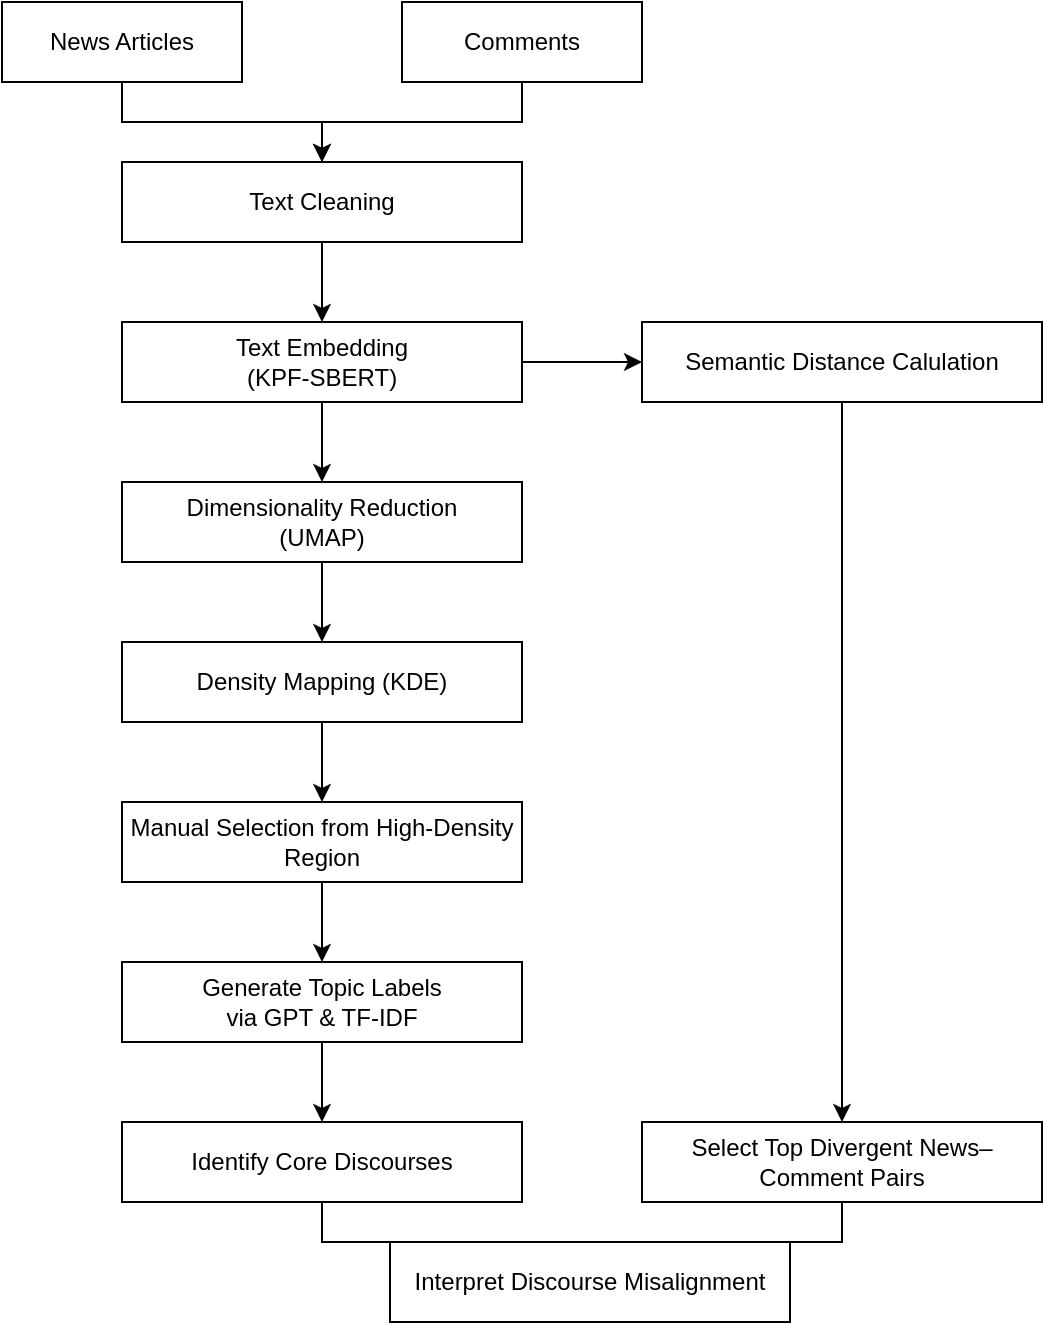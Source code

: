 <mxfile version="27.0.9">
  <diagram name="페이지-1" id="GhIzRfuseSfhWp2y06Yb">
    <mxGraphModel dx="1426" dy="743" grid="1" gridSize="10" guides="1" tooltips="1" connect="1" arrows="1" fold="1" page="1" pageScale="1" pageWidth="827" pageHeight="1169" math="0" shadow="0">
      <root>
        <mxCell id="0" />
        <mxCell id="1" parent="0" />
        <mxCell id="VYtAQhhAlDf34FTfLrbl-12" style="edgeStyle=orthogonalEdgeStyle;rounded=0;orthogonalLoop=1;jettySize=auto;html=1;exitX=0.5;exitY=1;exitDx=0;exitDy=0;" edge="1" parent="1" source="Qi_0PbYEY460QOVe5GiT-1" target="VYtAQhhAlDf34FTfLrbl-10">
          <mxGeometry relative="1" as="geometry" />
        </mxCell>
        <mxCell id="Qi_0PbYEY460QOVe5GiT-1" value="News Articles" style="rounded=0;whiteSpace=wrap;html=1;" parent="1" vertex="1">
          <mxGeometry x="120" y="40" width="120" height="40" as="geometry" />
        </mxCell>
        <mxCell id="VYtAQhhAlDf34FTfLrbl-16" style="edgeStyle=orthogonalEdgeStyle;rounded=0;orthogonalLoop=1;jettySize=auto;html=1;exitX=0.5;exitY=1;exitDx=0;exitDy=0;entryX=0.5;entryY=0;entryDx=0;entryDy=0;" edge="1" parent="1" source="Qi_0PbYEY460QOVe5GiT-2" target="VYtAQhhAlDf34FTfLrbl-10">
          <mxGeometry relative="1" as="geometry" />
        </mxCell>
        <mxCell id="Qi_0PbYEY460QOVe5GiT-2" value="Comments" style="rounded=0;whiteSpace=wrap;html=1;" parent="1" vertex="1">
          <mxGeometry x="320" y="40" width="120" height="40" as="geometry" />
        </mxCell>
        <mxCell id="VYtAQhhAlDf34FTfLrbl-14" style="edgeStyle=orthogonalEdgeStyle;rounded=0;orthogonalLoop=1;jettySize=auto;html=1;exitX=0.5;exitY=1;exitDx=0;exitDy=0;" edge="1" parent="1" source="VYtAQhhAlDf34FTfLrbl-1" target="VYtAQhhAlDf34FTfLrbl-11">
          <mxGeometry relative="1" as="geometry" />
        </mxCell>
        <mxCell id="VYtAQhhAlDf34FTfLrbl-17" style="edgeStyle=orthogonalEdgeStyle;rounded=0;orthogonalLoop=1;jettySize=auto;html=1;exitX=1;exitY=0.5;exitDx=0;exitDy=0;entryX=0;entryY=0.5;entryDx=0;entryDy=0;" edge="1" parent="1" source="VYtAQhhAlDf34FTfLrbl-1" target="VYtAQhhAlDf34FTfLrbl-4">
          <mxGeometry relative="1" as="geometry" />
        </mxCell>
        <mxCell id="VYtAQhhAlDf34FTfLrbl-1" value="Text Embedding&lt;div&gt;(&lt;span style=&quot;background-color: transparent; color: light-dark(rgb(0, 0, 0), rgb(255, 255, 255));&quot;&gt;KPF-SBERT)&lt;/span&gt;&lt;/div&gt;" style="rounded=0;whiteSpace=wrap;html=1;" vertex="1" parent="1">
          <mxGeometry x="180" y="200" width="200" height="40" as="geometry" />
        </mxCell>
        <mxCell id="VYtAQhhAlDf34FTfLrbl-24" style="edgeStyle=orthogonalEdgeStyle;rounded=0;orthogonalLoop=1;jettySize=auto;html=1;exitX=0.5;exitY=1;exitDx=0;exitDy=0;entryX=0.5;entryY=0;entryDx=0;entryDy=0;" edge="1" parent="1" source="VYtAQhhAlDf34FTfLrbl-4" target="VYtAQhhAlDf34FTfLrbl-23">
          <mxGeometry relative="1" as="geometry" />
        </mxCell>
        <mxCell id="VYtAQhhAlDf34FTfLrbl-4" value="Semantic Distance Calulation" style="rounded=0;whiteSpace=wrap;html=1;" vertex="1" parent="1">
          <mxGeometry x="440" y="200" width="200" height="40" as="geometry" />
        </mxCell>
        <mxCell id="VYtAQhhAlDf34FTfLrbl-21" style="edgeStyle=orthogonalEdgeStyle;rounded=0;orthogonalLoop=1;jettySize=auto;html=1;exitX=0.5;exitY=1;exitDx=0;exitDy=0;entryX=0.5;entryY=0;entryDx=0;entryDy=0;" edge="1" parent="1" source="VYtAQhhAlDf34FTfLrbl-5" target="VYtAQhhAlDf34FTfLrbl-7">
          <mxGeometry relative="1" as="geometry" />
        </mxCell>
        <mxCell id="VYtAQhhAlDf34FTfLrbl-5" value="Density Mapping (KDE)" style="rounded=0;whiteSpace=wrap;html=1;" vertex="1" parent="1">
          <mxGeometry x="180" y="360" width="200" height="40" as="geometry" />
        </mxCell>
        <mxCell id="VYtAQhhAlDf34FTfLrbl-22" style="edgeStyle=orthogonalEdgeStyle;rounded=0;orthogonalLoop=1;jettySize=auto;html=1;exitX=0.5;exitY=1;exitDx=0;exitDy=0;entryX=0.5;entryY=0;entryDx=0;entryDy=0;" edge="1" parent="1" source="VYtAQhhAlDf34FTfLrbl-7" target="VYtAQhhAlDf34FTfLrbl-28">
          <mxGeometry relative="1" as="geometry" />
        </mxCell>
        <mxCell id="VYtAQhhAlDf34FTfLrbl-7" value="&lt;p data-pm-slice=&quot;0 0 []&quot;&gt;Manual Selection from High-Density Region&lt;/p&gt;" style="rounded=0;whiteSpace=wrap;html=1;" vertex="1" parent="1">
          <mxGeometry x="180" y="440" width="200" height="40" as="geometry" />
        </mxCell>
        <mxCell id="VYtAQhhAlDf34FTfLrbl-26" style="edgeStyle=orthogonalEdgeStyle;rounded=0;orthogonalLoop=1;jettySize=auto;html=1;exitX=0.5;exitY=1;exitDx=0;exitDy=0;entryX=0.5;entryY=0;entryDx=0;entryDy=0;" edge="1" parent="1" source="VYtAQhhAlDf34FTfLrbl-8">
          <mxGeometry relative="1" as="geometry">
            <mxPoint x="414" y="680" as="targetPoint" />
          </mxGeometry>
        </mxCell>
        <mxCell id="VYtAQhhAlDf34FTfLrbl-8" value="&lt;p data-pm-slice=&quot;0 0 []&quot;&gt;Identify Core Discourses&lt;/p&gt;" style="rounded=0;whiteSpace=wrap;html=1;" vertex="1" parent="1">
          <mxGeometry x="180" y="600" width="200" height="40" as="geometry" />
        </mxCell>
        <mxCell id="VYtAQhhAlDf34FTfLrbl-13" style="edgeStyle=orthogonalEdgeStyle;rounded=0;orthogonalLoop=1;jettySize=auto;html=1;exitX=0.5;exitY=1;exitDx=0;exitDy=0;entryX=0.5;entryY=0;entryDx=0;entryDy=0;" edge="1" parent="1" source="VYtAQhhAlDf34FTfLrbl-10" target="VYtAQhhAlDf34FTfLrbl-1">
          <mxGeometry relative="1" as="geometry" />
        </mxCell>
        <mxCell id="VYtAQhhAlDf34FTfLrbl-10" value="Text Cleaning" style="rounded=0;whiteSpace=wrap;html=1;" vertex="1" parent="1">
          <mxGeometry x="180" y="120" width="200" height="40" as="geometry" />
        </mxCell>
        <mxCell id="VYtAQhhAlDf34FTfLrbl-15" style="edgeStyle=orthogonalEdgeStyle;rounded=0;orthogonalLoop=1;jettySize=auto;html=1;exitX=0.5;exitY=1;exitDx=0;exitDy=0;entryX=0.5;entryY=0;entryDx=0;entryDy=0;" edge="1" parent="1" source="VYtAQhhAlDf34FTfLrbl-11" target="VYtAQhhAlDf34FTfLrbl-5">
          <mxGeometry relative="1" as="geometry" />
        </mxCell>
        <mxCell id="VYtAQhhAlDf34FTfLrbl-11" value="Dimensionality Reduction&lt;div&gt;(UMAP)&lt;/div&gt;" style="rounded=0;whiteSpace=wrap;html=1;" vertex="1" parent="1">
          <mxGeometry x="180" y="280" width="200" height="40" as="geometry" />
        </mxCell>
        <mxCell id="VYtAQhhAlDf34FTfLrbl-27" style="edgeStyle=orthogonalEdgeStyle;rounded=0;orthogonalLoop=1;jettySize=auto;html=1;exitX=0.5;exitY=1;exitDx=0;exitDy=0;entryX=0.5;entryY=0;entryDx=0;entryDy=0;" edge="1" parent="1" source="VYtAQhhAlDf34FTfLrbl-23">
          <mxGeometry relative="1" as="geometry">
            <mxPoint x="414" y="680" as="targetPoint" />
          </mxGeometry>
        </mxCell>
        <mxCell id="VYtAQhhAlDf34FTfLrbl-23" value="&lt;p data-pm-slice=&quot;0 0 []&quot;&gt;Select Top Divergent News–Comment Pairs&lt;/p&gt;" style="rounded=0;whiteSpace=wrap;html=1;" vertex="1" parent="1">
          <mxGeometry x="440" y="600" width="200" height="40" as="geometry" />
        </mxCell>
        <mxCell id="VYtAQhhAlDf34FTfLrbl-25" value="&lt;p data-pm-slice=&quot;0 0 []&quot;&gt;Interpret Discourse Misalignment&lt;/p&gt;" style="rounded=0;whiteSpace=wrap;html=1;" vertex="1" parent="1">
          <mxGeometry x="314" y="660" width="200" height="40" as="geometry" />
        </mxCell>
        <mxCell id="VYtAQhhAlDf34FTfLrbl-32" style="edgeStyle=orthogonalEdgeStyle;rounded=0;orthogonalLoop=1;jettySize=auto;html=1;exitX=0.5;exitY=1;exitDx=0;exitDy=0;entryX=0.5;entryY=0;entryDx=0;entryDy=0;" edge="1" parent="1" source="VYtAQhhAlDf34FTfLrbl-28" target="VYtAQhhAlDf34FTfLrbl-8">
          <mxGeometry relative="1" as="geometry" />
        </mxCell>
        <mxCell id="VYtAQhhAlDf34FTfLrbl-28" value="&lt;p data-pm-slice=&quot;0 0 []&quot;&gt;Generate Topic Labels &lt;br&gt;via GPT &amp;amp; TF-IDF&lt;/p&gt;" style="rounded=0;whiteSpace=wrap;html=1;" vertex="1" parent="1">
          <mxGeometry x="180" y="520" width="200" height="40" as="geometry" />
        </mxCell>
      </root>
    </mxGraphModel>
  </diagram>
</mxfile>
